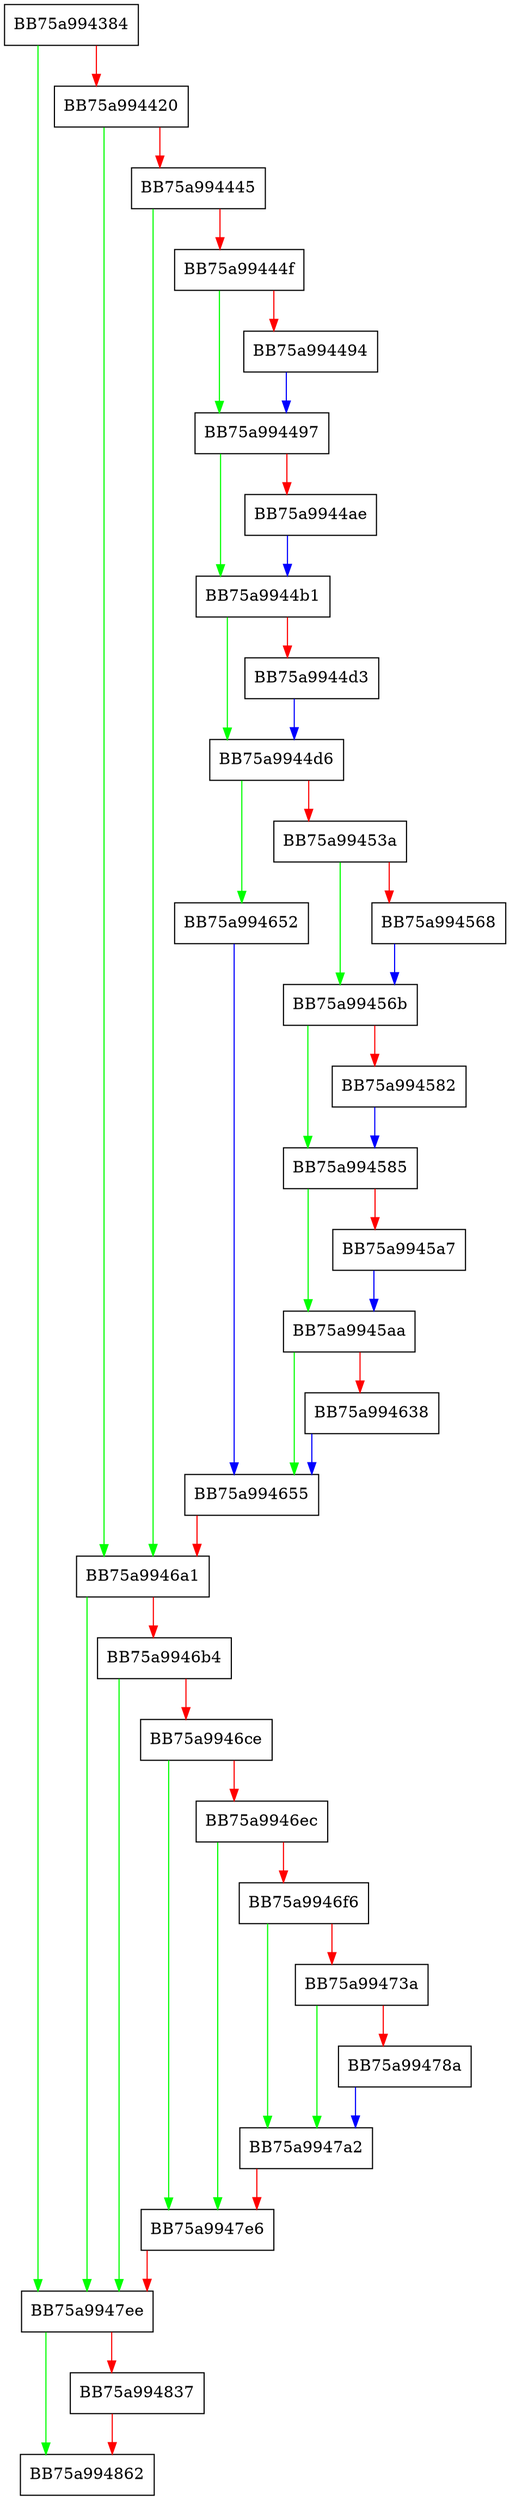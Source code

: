 digraph _update_single_process {
  node [shape="box"];
  graph [splines=ortho];
  BB75a994384 -> BB75a9947ee [color="green"];
  BB75a994384 -> BB75a994420 [color="red"];
  BB75a994420 -> BB75a9946a1 [color="green"];
  BB75a994420 -> BB75a994445 [color="red"];
  BB75a994445 -> BB75a9946a1 [color="green"];
  BB75a994445 -> BB75a99444f [color="red"];
  BB75a99444f -> BB75a994497 [color="green"];
  BB75a99444f -> BB75a994494 [color="red"];
  BB75a994494 -> BB75a994497 [color="blue"];
  BB75a994497 -> BB75a9944b1 [color="green"];
  BB75a994497 -> BB75a9944ae [color="red"];
  BB75a9944ae -> BB75a9944b1 [color="blue"];
  BB75a9944b1 -> BB75a9944d6 [color="green"];
  BB75a9944b1 -> BB75a9944d3 [color="red"];
  BB75a9944d3 -> BB75a9944d6 [color="blue"];
  BB75a9944d6 -> BB75a994652 [color="green"];
  BB75a9944d6 -> BB75a99453a [color="red"];
  BB75a99453a -> BB75a99456b [color="green"];
  BB75a99453a -> BB75a994568 [color="red"];
  BB75a994568 -> BB75a99456b [color="blue"];
  BB75a99456b -> BB75a994585 [color="green"];
  BB75a99456b -> BB75a994582 [color="red"];
  BB75a994582 -> BB75a994585 [color="blue"];
  BB75a994585 -> BB75a9945aa [color="green"];
  BB75a994585 -> BB75a9945a7 [color="red"];
  BB75a9945a7 -> BB75a9945aa [color="blue"];
  BB75a9945aa -> BB75a994655 [color="green"];
  BB75a9945aa -> BB75a994638 [color="red"];
  BB75a994638 -> BB75a994655 [color="blue"];
  BB75a994652 -> BB75a994655 [color="blue"];
  BB75a994655 -> BB75a9946a1 [color="red"];
  BB75a9946a1 -> BB75a9947ee [color="green"];
  BB75a9946a1 -> BB75a9946b4 [color="red"];
  BB75a9946b4 -> BB75a9947ee [color="green"];
  BB75a9946b4 -> BB75a9946ce [color="red"];
  BB75a9946ce -> BB75a9947e6 [color="green"];
  BB75a9946ce -> BB75a9946ec [color="red"];
  BB75a9946ec -> BB75a9947e6 [color="green"];
  BB75a9946ec -> BB75a9946f6 [color="red"];
  BB75a9946f6 -> BB75a9947a2 [color="green"];
  BB75a9946f6 -> BB75a99473a [color="red"];
  BB75a99473a -> BB75a9947a2 [color="green"];
  BB75a99473a -> BB75a99478a [color="red"];
  BB75a99478a -> BB75a9947a2 [color="blue"];
  BB75a9947a2 -> BB75a9947e6 [color="red"];
  BB75a9947e6 -> BB75a9947ee [color="red"];
  BB75a9947ee -> BB75a994862 [color="green"];
  BB75a9947ee -> BB75a994837 [color="red"];
  BB75a994837 -> BB75a994862 [color="red"];
}